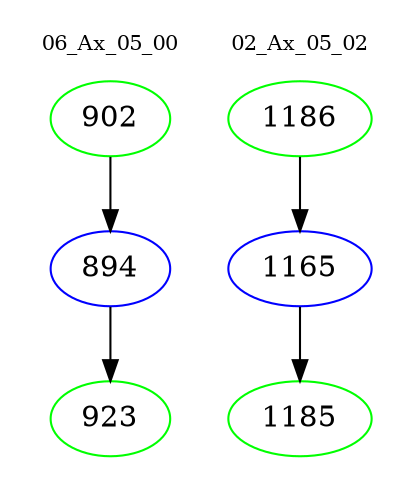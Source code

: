 digraph{
subgraph cluster_0 {
color = white
label = "06_Ax_05_00";
fontsize=10;
T0_902 [label="902", color="green"]
T0_902 -> T0_894 [color="black"]
T0_894 [label="894", color="blue"]
T0_894 -> T0_923 [color="black"]
T0_923 [label="923", color="green"]
}
subgraph cluster_1 {
color = white
label = "02_Ax_05_02";
fontsize=10;
T1_1186 [label="1186", color="green"]
T1_1186 -> T1_1165 [color="black"]
T1_1165 [label="1165", color="blue"]
T1_1165 -> T1_1185 [color="black"]
T1_1185 [label="1185", color="green"]
}
}

